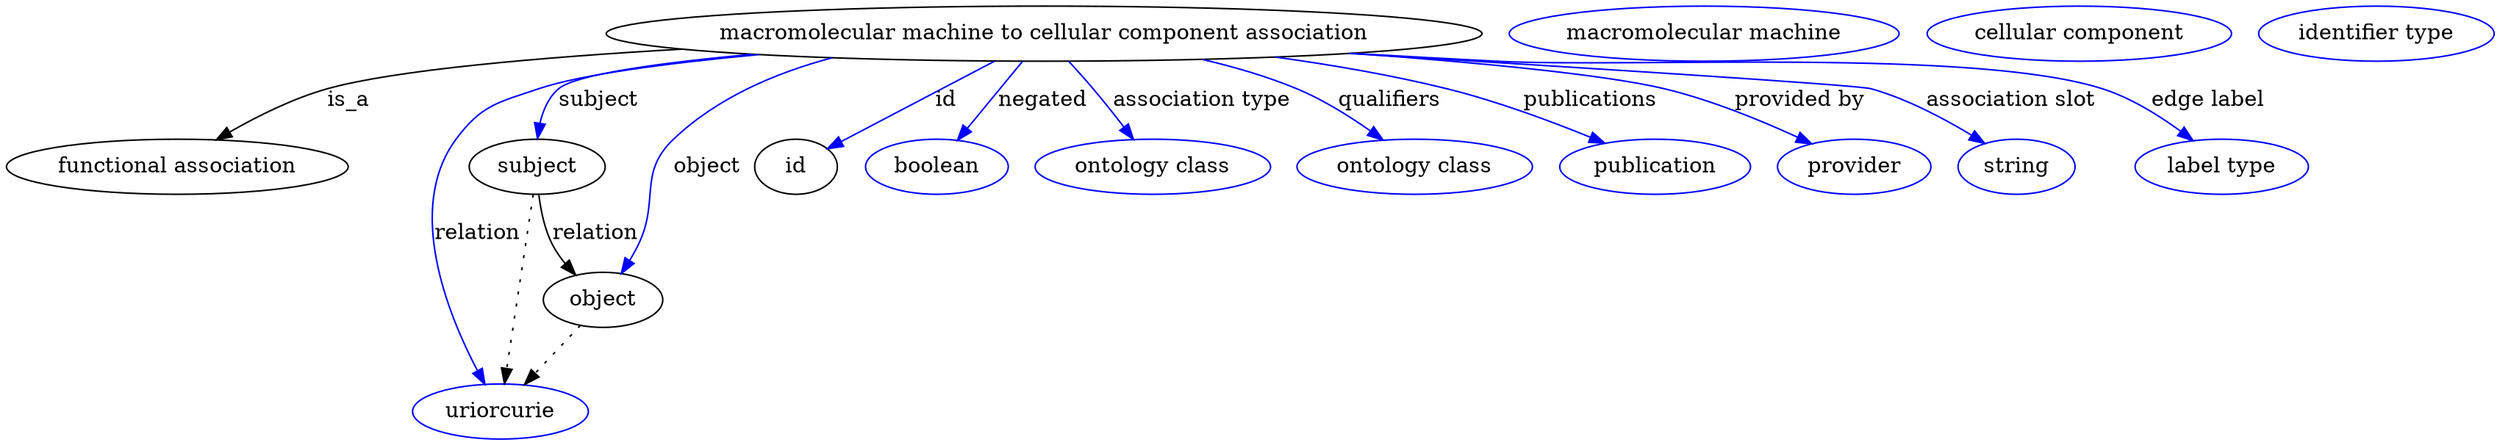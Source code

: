 digraph {
	graph [bb="0,0,1320.9,281"];
	node [label="\N"];
	"macromolecular machine to cellular component association"	 [height=0.5,
		label="macromolecular machine to cellular component association",
		pos="571.47,263",
		width=6.1264];
	"functional association"	 [height=0.5,
		pos="87.466,177",
		width=2.4296];
	"macromolecular machine to cellular component association" -> "functional association"	 [label=is_a,
		lp="177.74,220",
		pos="e,108.65,194.5 377.24,254.47 293.14,248.99 205.06,240.32 165.91,227 148.44,221.05 130.93,210.45 116.91,200.54"];
	subject	 [height=0.5,
		pos="280.47,177",
		width=0.97656];
	"macromolecular machine to cellular component association" -> subject	 [color=blue,
		label=subject,
		lp="318.29,220",
		pos="e,282.11,195.44 420.52,249.86 362.85,243.57 308.3,235.55 297.81,227 291.13,221.55 287.01,213.38 284.48,205.21",
		style=solid];
	relation	 [color=blue,
		height=0.5,
		label=uriorcurie,
		pos="260.47,18",
		width=1.2492];
	"macromolecular machine to cellular component association" -> relation	 [color=blue,
		label=relation,
		lp="244.84,134",
		pos="e,250.94,35.738 417.79,250.05 363.41,244.13 309.53,236.33 284.47,227 260.44,218.05 250.34,216.56 236.47,195 206.73,148.8 229.65,\
81.772 246.58,44.872",
		style=solid];
	object	 [height=0.5,
		pos="320.47,91",
		width=0.88096];
	"macromolecular machine to cellular component association" -> object	 [color=blue,
		label=object,
		lp="377.57,177",
		pos="e,329.19,108.39 494.97,246.06 442.79,233.11 379.75,214.26 360.26,195 337.59,172.6 349.36,156.57 337.47,127 336.23,123.92 334.86,\
120.73 333.45,117.58",
		style=solid];
	id	 [height=0.5,
		pos="430.47,177",
		width=0.75];
	"macromolecular machine to cellular component association" -> id	 [color=blue,
		label=id,
		lp="514.91,220",
		pos="e,450.45,189.19 541.91,244.97 517.56,230.12 483.25,209.19 459.15,194.49",
		style=solid];
	negated	 [color=blue,
		height=0.5,
		label=boolean,
		pos="513.47,177",
		width=1.0584];
	"macromolecular machine to cellular component association" -> negated	 [color=blue,
		label=negated,
		lp="568.23,220",
		pos="e,525.15,194.33 559.17,244.76 550.93,232.55 539.96,216.29 530.84,202.76",
		style=solid];
	"association type"	 [color=blue,
		height=0.5,
		label="ontology class",
		pos="630.47,177",
		width=1.6931];
	"macromolecular machine to cellular component association" -> "association type"	 [color=blue,
		label="association type",
		lp="650.37,220",
		pos="e,618.17,194.92 583.98,244.76 592.25,232.71 603.22,216.72 612.42,203.3",
		style=solid];
	qualifiers	 [color=blue,
		height=0.5,
		label="ontology class",
		pos="770.47,177",
		width=1.6931];
	"macromolecular machine to cellular component association" -> qualifiers	 [color=blue,
		label=qualifiers,
		lp="748.52,220",
		pos="e,750.19,194.09 647.81,246.11 665.2,241.01 683.31,234.68 699.47,227 714.4,219.9 729.57,209.7 742.03,200.37",
		style=solid];
	publications	 [color=blue,
		height=0.5,
		label=publication,
		pos="899.47,177",
		width=1.3859];
	"macromolecular machine to cellular component association" -> publications	 [color=blue,
		label=publications,
		lp="853.68,220",
		pos="e,869.3,191.65 686.37,247.63 716.63,242.33 749.04,235.53 778.47,227 806.48,218.88 836.81,206.34 860.1,195.85",
		style=solid];
	"provided by"	 [color=blue,
		height=0.5,
		label=provider,
		pos="1007.5,177",
		width=1.1129];
	"macromolecular machine to cellular component association" -> "provided by"	 [color=blue,
		label="provided by",
		lp="965.1,220",
		pos="e,981.54,190.82 724.93,250.02 790.89,243.56 859.99,235.36 891.47,227 919.66,219.52 949.86,206.31 972.39,195.35",
		style=solid];
	"association slot"	 [color=blue,
		height=0.5,
		label=string,
		pos="1095.5,177",
		width=0.8403];
	"macromolecular machine to cellular component association" -> "association slot"	 [color=blue,
		label="association slot",
		lp="1078.4,220",
		pos="e,1075.5,190.9 730.29,250.48 850.37,240.9 995.75,228.99 1002.5,227 1025.4,220.21 1049,207.38 1066.8,196.42",
		style=solid];
	"edge label"	 [color=blue,
		height=0.5,
		label="label type",
		pos="1204.5,177",
		width=1.2425];
	"macromolecular machine to cellular component association" -> "edge label"	 [color=blue,
		label="edge label",
		lp="1184,220",
		pos="e,1185.1,193.25 727.57,250.24 751.96,248.39 776.89,246.58 800.47,245 872.64,240.17 1056.6,249.05 1125.5,227 1143.9,221.1 1162.3,\
209.85 1176.7,199.51",
		style=solid];
	subject -> relation	 [pos="e,262.73,36.027 278.17,158.76 274.71,131.21 268.11,78.735 264.02,46.223",
		style=dotted];
	subject -> object	 [label=relation,
		lp="316.84,134",
		pos="e,306.88,107.46 284.04,158.87 286.35,149.13 289.85,137.08 294.71,127 296.5,123.29 298.66,119.56 300.98,115.97"];
	"functional association_subject"	 [color=blue,
		height=0.5,
		label="macromolecular machine",
		pos="909.47,263",
		width=2.7701];
	object -> relation	 [pos="e,274.65,35.261 306.85,74.435 299.27,65.207 289.67,53.528 281.17,43.191",
		style=dotted];
	"macromolecular machine to cellular component association_object"	 [color=blue,
		height=0.5,
		label="cellular component",
		pos="1105.5,263",
		width=2.1702];
	association_id	 [color=blue,
		height=0.5,
		label="identifier type",
		pos="1261.5,263",
		width=1.652];
}
